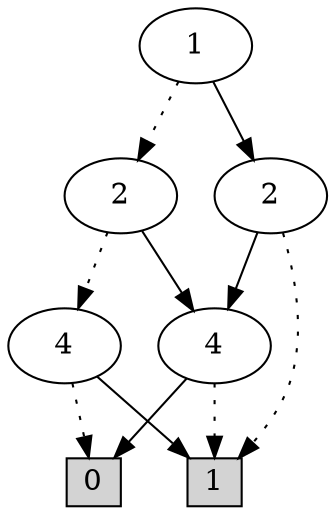 digraph G {
0 [shape=box, label="0", style=filled, shape=box, height=0.3, width=0.3];
1 [shape=box, label="1", style=filled, shape=box, height=0.3, width=0.3];
17 [label="1"];
17 -> 16 [style=dotted];
17 -> 15 [style=filled];
16 [label="2"];
16 -> 10 [style=dotted];
16 -> 11 [style=filled];
10 [label="4"];
10 -> 0 [style=dotted];
10 -> 1 [style=filled];
11 [label="4"];
11 -> 1 [style=dotted];
11 -> 0 [style=filled];
15 [label="2"];
15 -> 1 [style=dotted];
15 -> 11 [style=filled];
}
